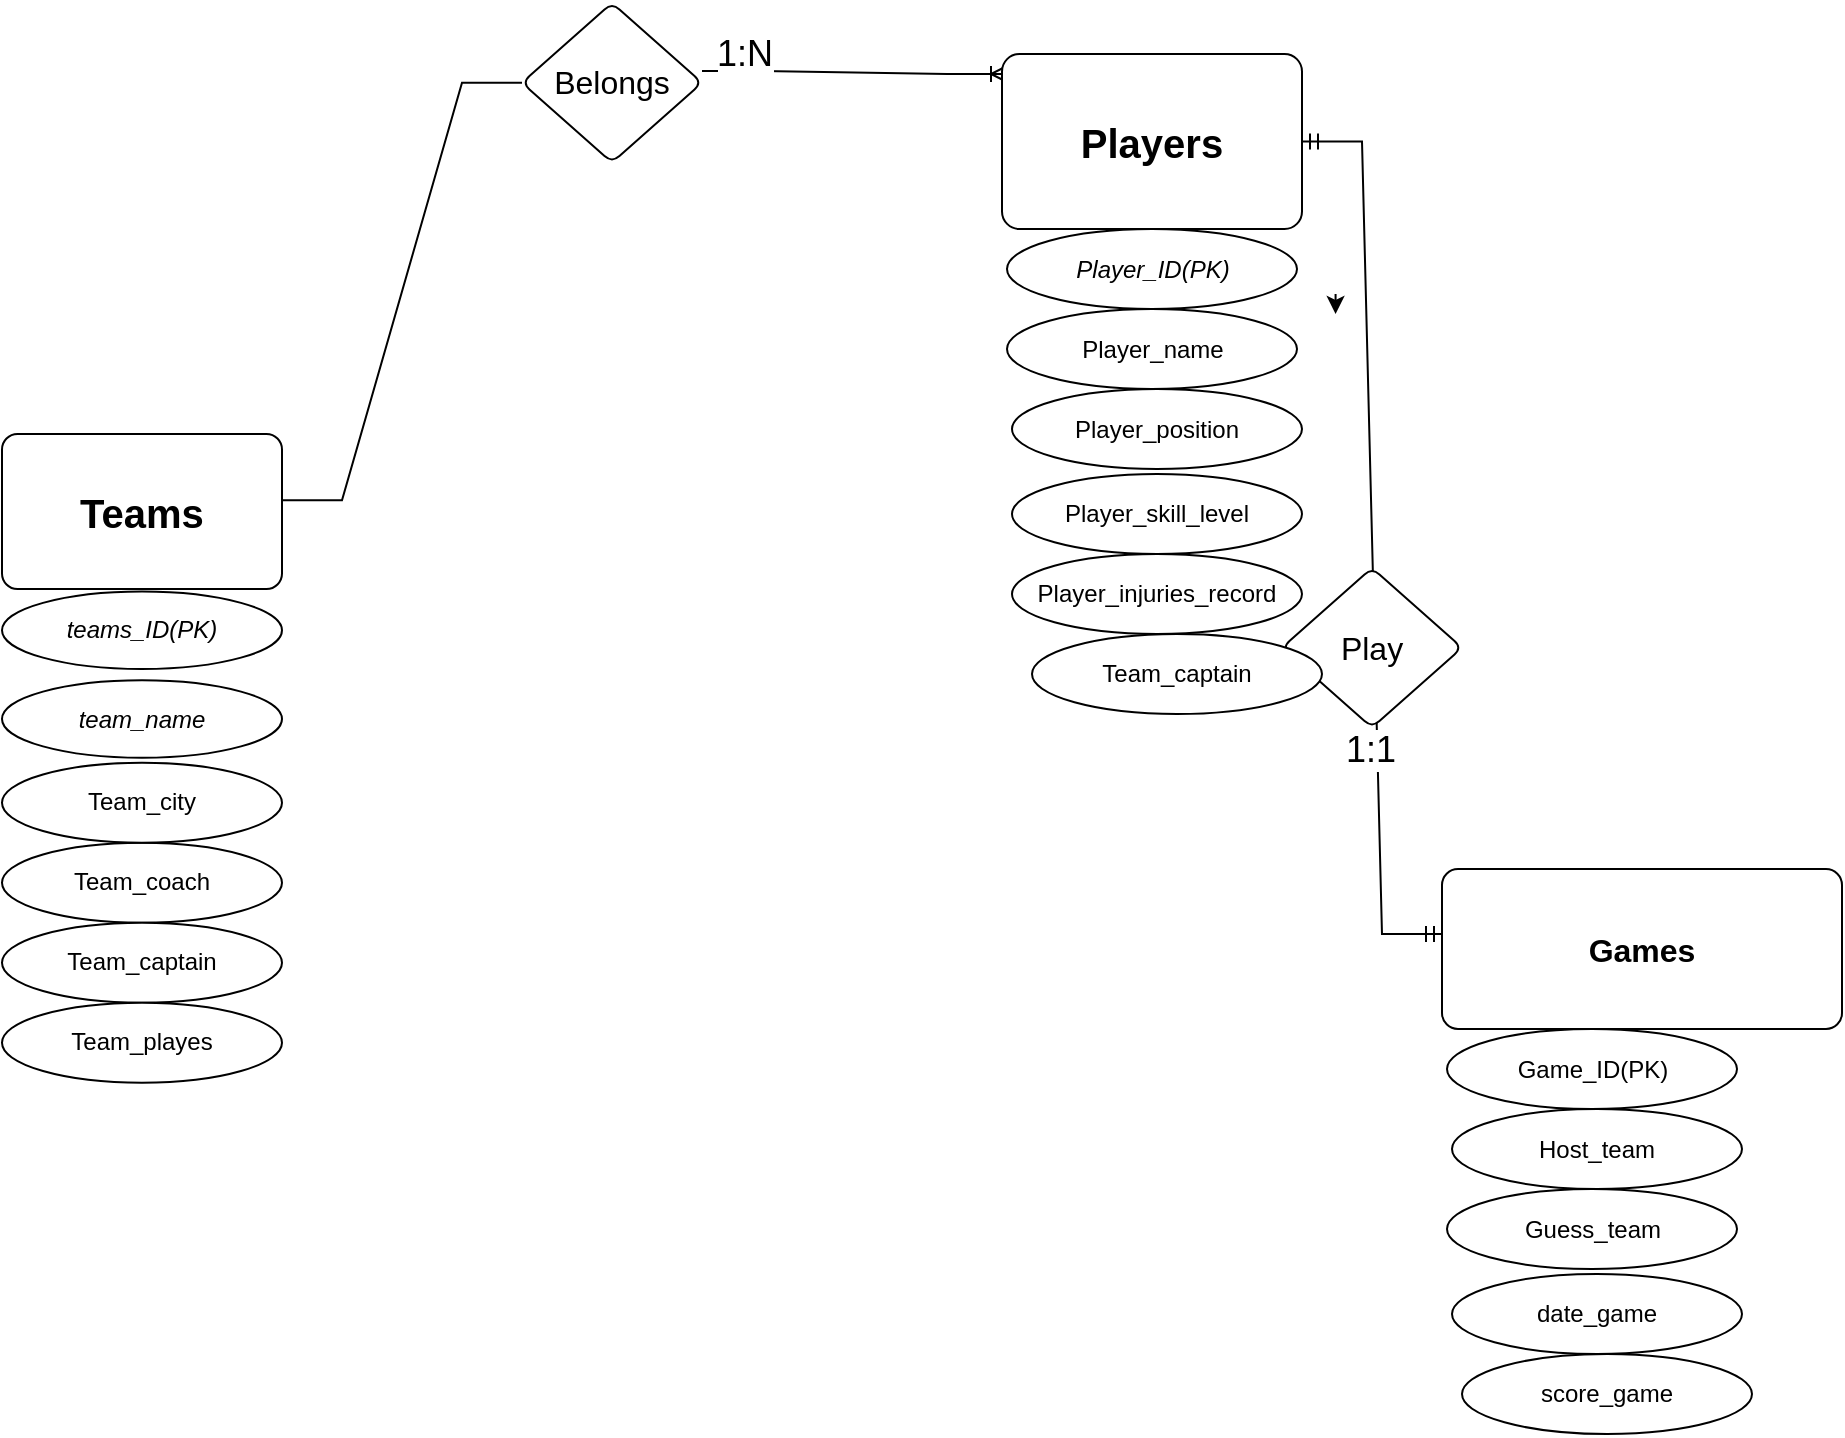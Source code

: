 <mxfile version="15.5.8" type="github">
  <diagram id="qZrn3YSUSXq9uKFyzV25" name="Page-1">
    <mxGraphModel dx="1556" dy="775" grid="1" gridSize="10" guides="1" tooltips="1" connect="1" arrows="1" fold="1" page="1" pageScale="1" pageWidth="1600" pageHeight="900" math="0" shadow="0">
      <root>
        <mxCell id="0" />
        <mxCell id="1" parent="0" />
        <mxCell id="DP_lbnYN4fehaaFwYtT6-1" value="" style="edgeStyle=entityRelationEdgeStyle;fontSize=12;html=1;endArrow=ERoneToMany;rounded=0;fontColor=none;exitX=1;exitY=0.427;exitDx=0;exitDy=0;exitPerimeter=0;startArrow=none;" edge="1" parent="1" source="DP_lbnYN4fehaaFwYtT6-38">
          <mxGeometry width="100" height="100" relative="1" as="geometry">
            <mxPoint x="212.5" y="100" as="sourcePoint" />
            <mxPoint x="802.5" y="100" as="targetPoint" />
          </mxGeometry>
        </mxCell>
        <mxCell id="DP_lbnYN4fehaaFwYtT6-3" style="edgeStyle=orthogonalEdgeStyle;rounded=0;orthogonalLoop=1;jettySize=auto;html=1;exitX=0.5;exitY=1;exitDx=0;exitDy=0;" edge="1" parent="1">
          <mxGeometry relative="1" as="geometry">
            <mxPoint x="909" y="125" as="sourcePoint" />
            <mxPoint x="909" y="125" as="targetPoint" />
          </mxGeometry>
        </mxCell>
        <mxCell id="DP_lbnYN4fehaaFwYtT6-4" value="&lt;b&gt;&lt;font style=&quot;font-size: 20px&quot;&gt;Teams&lt;/font&gt;&lt;/b&gt;" style="rounded=1;arcSize=10;whiteSpace=wrap;html=1;align=center;" vertex="1" parent="1">
          <mxGeometry x="300" y="280" width="140" height="77.5" as="geometry" />
        </mxCell>
        <mxCell id="DP_lbnYN4fehaaFwYtT6-5" value="&lt;i&gt;team_name&lt;/i&gt;" style="ellipse;whiteSpace=wrap;html=1;align=center;" vertex="1" parent="1">
          <mxGeometry x="300" y="403.13" width="140" height="38.75" as="geometry" />
        </mxCell>
        <mxCell id="DP_lbnYN4fehaaFwYtT6-6" value="Team_coach" style="ellipse;whiteSpace=wrap;html=1;align=center;" vertex="1" parent="1">
          <mxGeometry x="300" y="484.38" width="140" height="40" as="geometry" />
        </mxCell>
        <mxCell id="DP_lbnYN4fehaaFwYtT6-7" value="Team_city" style="ellipse;whiteSpace=wrap;html=1;align=center;" vertex="1" parent="1">
          <mxGeometry x="300" y="444.38" width="140" height="40" as="geometry" />
        </mxCell>
        <mxCell id="DP_lbnYN4fehaaFwYtT6-8" value="Team_captain" style="ellipse;whiteSpace=wrap;html=1;align=center;" vertex="1" parent="1">
          <mxGeometry x="300" y="524.38" width="140" height="40" as="geometry" />
        </mxCell>
        <mxCell id="DP_lbnYN4fehaaFwYtT6-9" value="Team_playes" style="ellipse;whiteSpace=wrap;html=1;align=center;" vertex="1" parent="1">
          <mxGeometry x="300" y="564.38" width="140" height="40" as="geometry" />
        </mxCell>
        <mxCell id="DP_lbnYN4fehaaFwYtT6-13" value="Host_team" style="ellipse;whiteSpace=wrap;html=1;align=center;" vertex="1" parent="1">
          <mxGeometry x="1025" y="617.5" width="145" height="40" as="geometry" />
        </mxCell>
        <mxCell id="DP_lbnYN4fehaaFwYtT6-15" value="Game_ID(PK)" style="ellipse;whiteSpace=wrap;html=1;align=center;" vertex="1" parent="1">
          <mxGeometry x="1022.5" y="577.5" width="145" height="40" as="geometry" />
        </mxCell>
        <mxCell id="DP_lbnYN4fehaaFwYtT6-20" value="&lt;b&gt;&lt;font style=&quot;font-size: 16px&quot;&gt;Games&lt;/font&gt;&lt;/b&gt;" style="rounded=1;arcSize=10;whiteSpace=wrap;html=1;align=center;" vertex="1" parent="1">
          <mxGeometry x="1020" y="497.5" width="200" height="80" as="geometry" />
        </mxCell>
        <mxCell id="DP_lbnYN4fehaaFwYtT6-21" value="Guess_team" style="ellipse;whiteSpace=wrap;html=1;align=center;" vertex="1" parent="1">
          <mxGeometry x="1022.5" y="657.5" width="145" height="40" as="geometry" />
        </mxCell>
        <mxCell id="DP_lbnYN4fehaaFwYtT6-22" value="&lt;b&gt;&lt;font style=&quot;font-size: 20px&quot;&gt;Players&lt;/font&gt;&lt;/b&gt;" style="rounded=1;arcSize=10;whiteSpace=wrap;html=1;align=center;" vertex="1" parent="1">
          <mxGeometry x="800" y="90" width="150" height="87.5" as="geometry" />
        </mxCell>
        <mxCell id="DP_lbnYN4fehaaFwYtT6-23" value="Player_name" style="ellipse;whiteSpace=wrap;html=1;align=center;" vertex="1" parent="1">
          <mxGeometry x="802.5" y="217.5" width="145" height="40" as="geometry" />
        </mxCell>
        <mxCell id="DP_lbnYN4fehaaFwYtT6-24" value="&lt;i&gt;Player_ID(PK)&lt;/i&gt;" style="ellipse;whiteSpace=wrap;html=1;align=center;" vertex="1" parent="1">
          <mxGeometry x="802.5" y="177.5" width="145" height="40" as="geometry" />
        </mxCell>
        <mxCell id="DP_lbnYN4fehaaFwYtT6-25" value="Player_position" style="ellipse;whiteSpace=wrap;html=1;align=center;" vertex="1" parent="1">
          <mxGeometry x="805" y="257.5" width="145" height="40" as="geometry" />
        </mxCell>
        <mxCell id="DP_lbnYN4fehaaFwYtT6-26" style="edgeStyle=orthogonalEdgeStyle;rounded=0;orthogonalLoop=1;jettySize=auto;html=1;exitX=0;exitY=0.5;exitDx=0;exitDy=0;entryX=0;entryY=0.75;entryDx=0;entryDy=0;" edge="1" parent="1">
          <mxGeometry relative="1" as="geometry">
            <mxPoint x="966.79" y="210" as="sourcePoint" />
            <mxPoint x="966.79" y="220" as="targetPoint" />
          </mxGeometry>
        </mxCell>
        <mxCell id="DP_lbnYN4fehaaFwYtT6-35" value="" style="edgeStyle=entityRelationEdgeStyle;fontSize=12;html=1;endArrow=ERmandOne;startArrow=ERmandOne;rounded=0;fontColor=none;exitX=1;exitY=0.5;exitDx=0;exitDy=0;" edge="1" parent="1" source="DP_lbnYN4fehaaFwYtT6-22">
          <mxGeometry width="100" height="100" relative="1" as="geometry">
            <mxPoint x="1170" y="306.87" as="sourcePoint" />
            <mxPoint x="1020" y="530" as="targetPoint" />
          </mxGeometry>
        </mxCell>
        <mxCell id="DP_lbnYN4fehaaFwYtT6-36" value="1:1" style="edgeLabel;html=1;align=center;verticalAlign=middle;resizable=0;points=[];fontSize=18;fontColor=none;" vertex="1" connectable="0" parent="DP_lbnYN4fehaaFwYtT6-35">
          <mxGeometry x="0.433" y="-2" relative="1" as="geometry">
            <mxPoint x="-2" y="7" as="offset" />
          </mxGeometry>
        </mxCell>
        <mxCell id="DP_lbnYN4fehaaFwYtT6-37" value="&lt;font style=&quot;font-size: 16px&quot;&gt;Play&lt;/font&gt;" style="rhombus;whiteSpace=wrap;html=1;rounded=1;arcSize=10;" vertex="1" parent="1">
          <mxGeometry x="940" y="346.87" width="90" height="80" as="geometry" />
        </mxCell>
        <mxCell id="DP_lbnYN4fehaaFwYtT6-39" value="&lt;i&gt;teams_ID(PK)&lt;/i&gt;" style="ellipse;whiteSpace=wrap;html=1;align=center;" vertex="1" parent="1">
          <mxGeometry x="300" y="358.75" width="140" height="38.75" as="geometry" />
        </mxCell>
        <mxCell id="DP_lbnYN4fehaaFwYtT6-40" value="Player_skill_level" style="ellipse;whiteSpace=wrap;html=1;align=center;" vertex="1" parent="1">
          <mxGeometry x="805" y="300" width="145" height="40" as="geometry" />
        </mxCell>
        <mxCell id="DP_lbnYN4fehaaFwYtT6-41" value="Player_injuries_record" style="ellipse;whiteSpace=wrap;html=1;align=center;" vertex="1" parent="1">
          <mxGeometry x="805" y="340" width="145" height="40" as="geometry" />
        </mxCell>
        <mxCell id="DP_lbnYN4fehaaFwYtT6-42" value="date_game" style="ellipse;whiteSpace=wrap;html=1;align=center;" vertex="1" parent="1">
          <mxGeometry x="1025" y="700" width="145" height="40" as="geometry" />
        </mxCell>
        <mxCell id="DP_lbnYN4fehaaFwYtT6-43" value="score_game" style="ellipse;whiteSpace=wrap;html=1;align=center;" vertex="1" parent="1">
          <mxGeometry x="1030" y="740" width="145" height="40" as="geometry" />
        </mxCell>
        <mxCell id="DP_lbnYN4fehaaFwYtT6-38" value="&lt;font style=&quot;font-size: 16px&quot;&gt;Belongs&lt;/font&gt;" style="rhombus;whiteSpace=wrap;html=1;rounded=1;arcSize=10;" vertex="1" parent="1">
          <mxGeometry x="560" y="64.37" width="90" height="80" as="geometry" />
        </mxCell>
        <mxCell id="DP_lbnYN4fehaaFwYtT6-44" value="" style="edgeStyle=entityRelationEdgeStyle;fontSize=12;html=1;endArrow=none;rounded=0;fontColor=none;exitX=1;exitY=0.427;exitDx=0;exitDy=0;exitPerimeter=0;" edge="1" parent="1" source="DP_lbnYN4fehaaFwYtT6-4" target="DP_lbnYN4fehaaFwYtT6-38">
          <mxGeometry width="100" height="100" relative="1" as="geometry">
            <mxPoint x="350.0" y="99.962" as="sourcePoint" />
            <mxPoint x="802.5" y="100" as="targetPoint" />
          </mxGeometry>
        </mxCell>
        <mxCell id="DP_lbnYN4fehaaFwYtT6-45" value="1:N" style="edgeLabel;html=1;align=center;verticalAlign=middle;resizable=0;points=[];fontSize=18;fontColor=none;" vertex="1" connectable="0" parent="DP_lbnYN4fehaaFwYtT6-44">
          <mxGeometry x="-0.07" y="2" relative="1" as="geometry">
            <mxPoint x="175" y="-128" as="offset" />
          </mxGeometry>
        </mxCell>
        <mxCell id="DP_lbnYN4fehaaFwYtT6-46" value="Team_captain" style="ellipse;whiteSpace=wrap;html=1;align=center;" vertex="1" parent="1">
          <mxGeometry x="815" y="380" width="145" height="40" as="geometry" />
        </mxCell>
      </root>
    </mxGraphModel>
  </diagram>
</mxfile>
